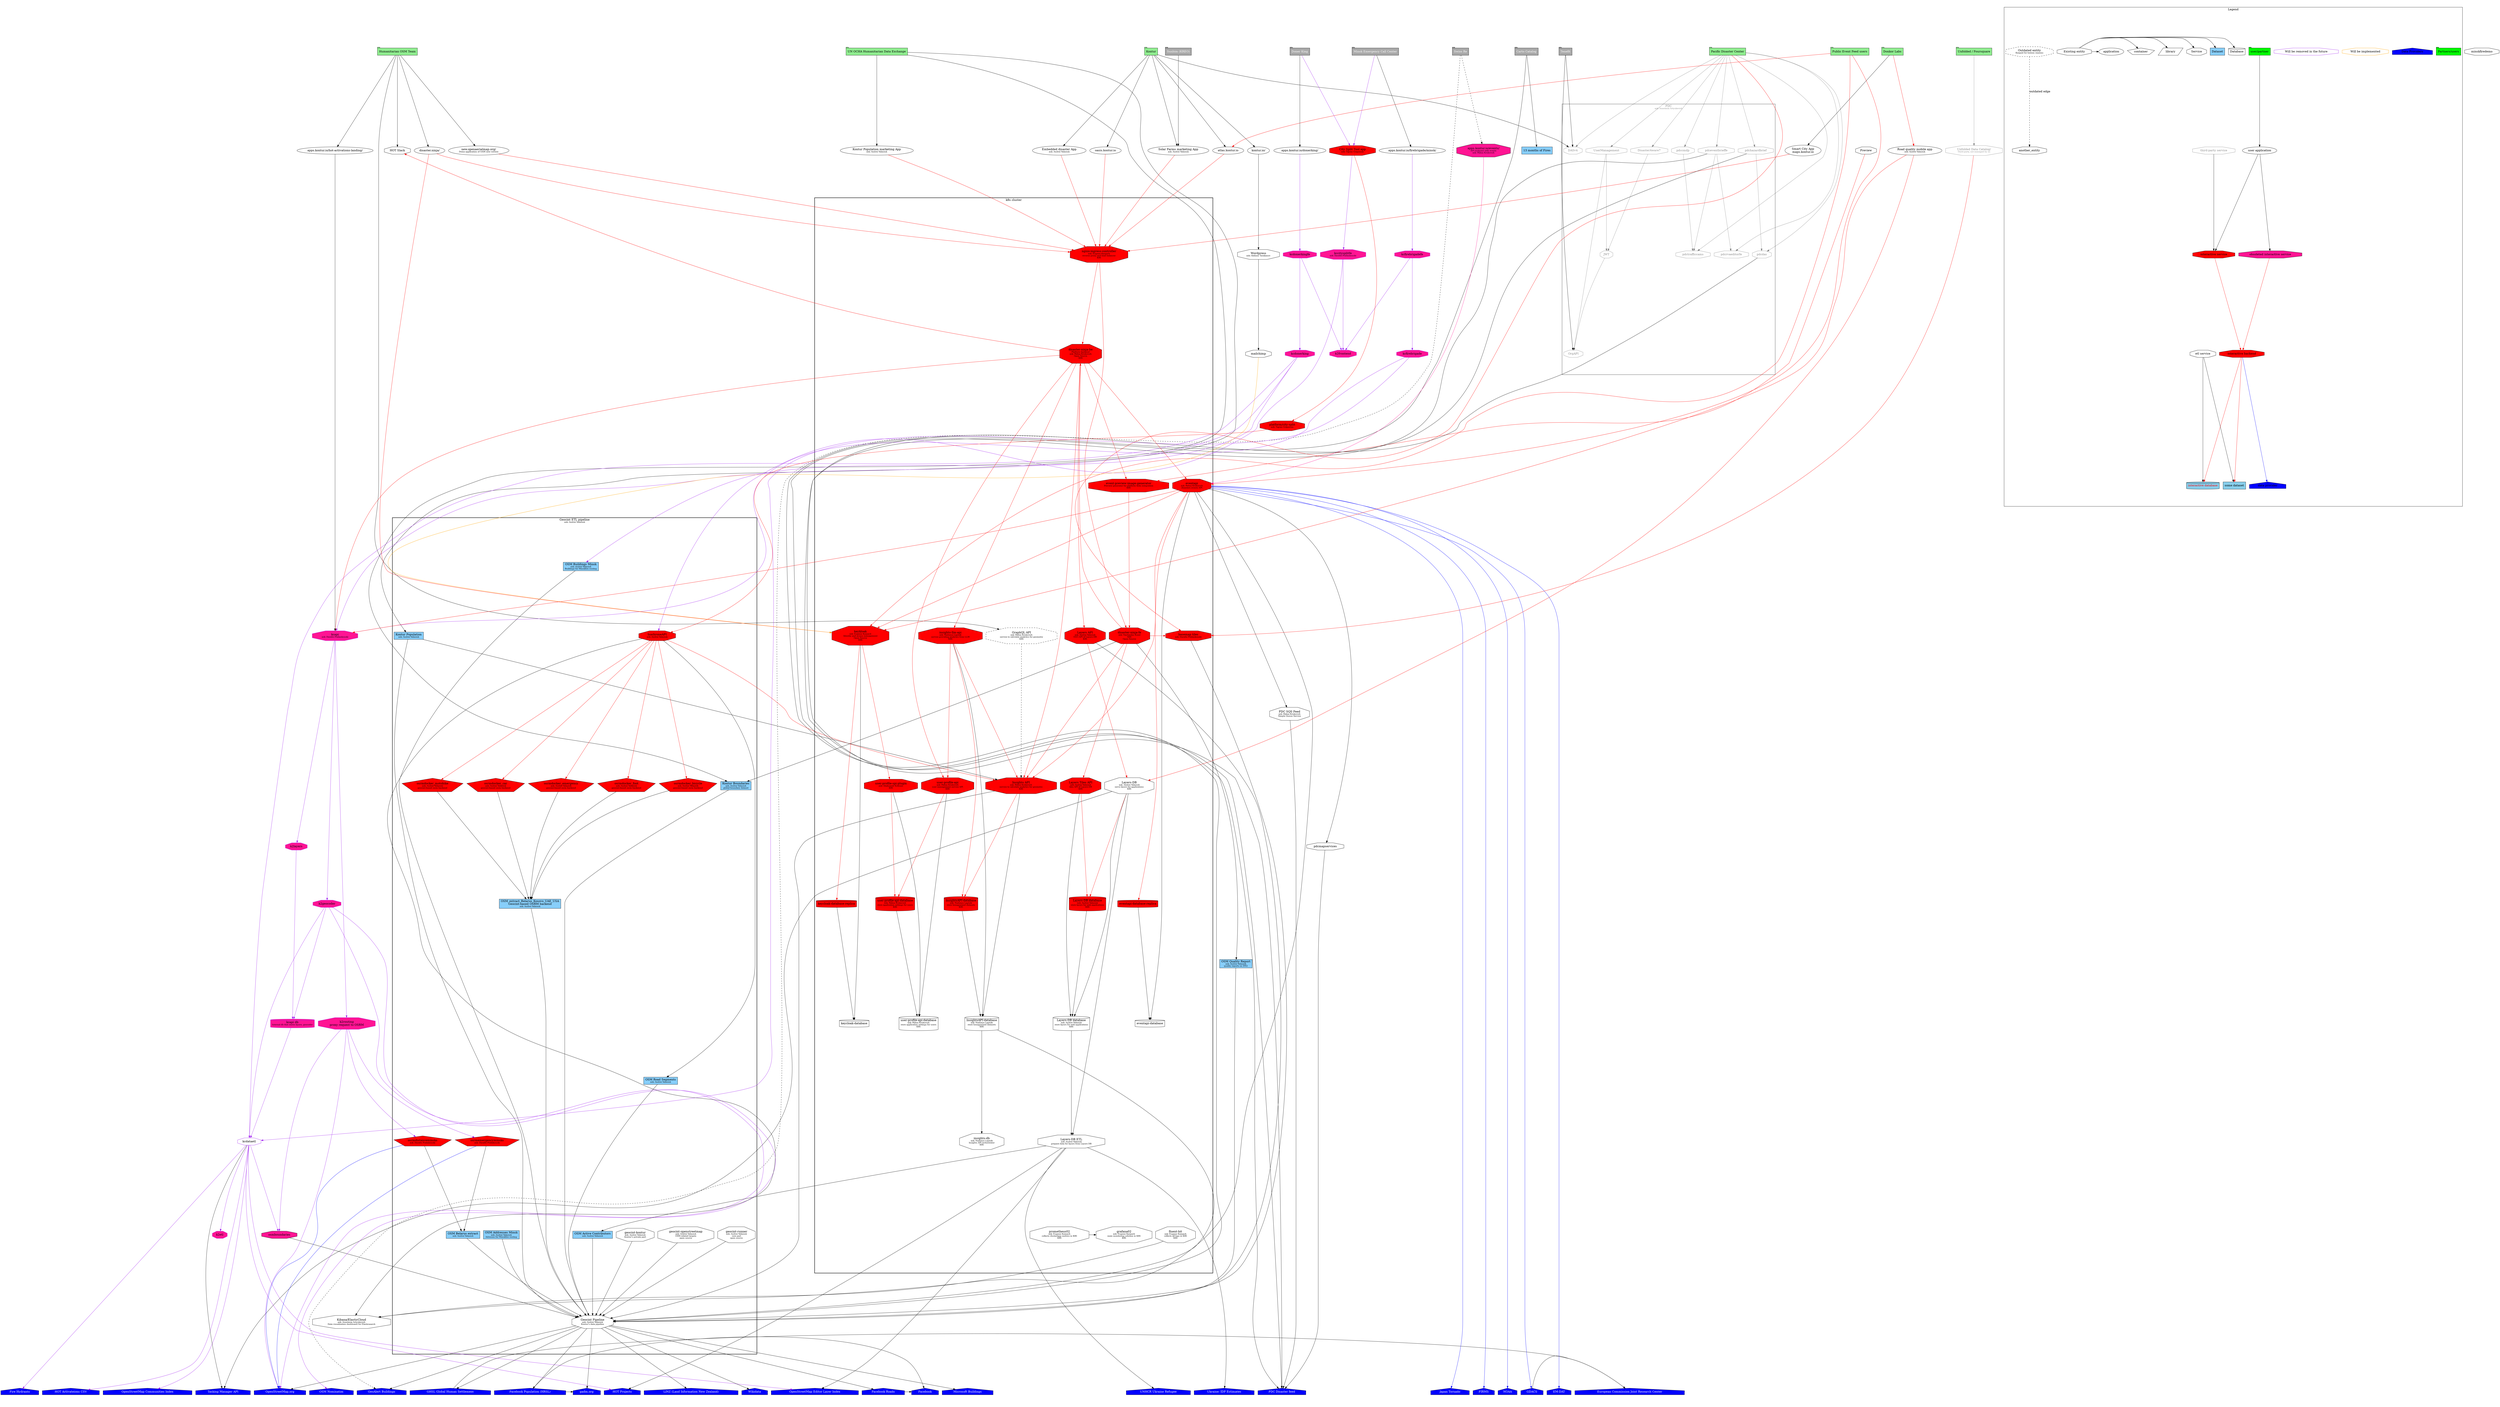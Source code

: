 digraph Platform_services{
    #ratio=auto
    ratio=0.5625
    #ratio=0.7
    #ratio=1.0407 // 1993:1915
    #ratio=1.42
    maxiter=10000
    #compound=true;
    newrank=true
    edge[minlen=1,weight=1]
    node[shape=octagon]
    rankdir=TB // arrows go down

    // customers
    subgraph customers {
      rank=source // topmost always, the source of graph
      node[shape=tab,style=filled,fillcolor=lightgreen]

      subgraph customers_active_commercial {
        HOT           [label="Humanitarian OSM Team",group=hot]
        PDC           [label="Pacific Disaster Center"]
        Kontur        [label="Kontur",group=kontur]
      }

      subgraph customers_active_noncommercial { // active non-commercial engagements
        DonkorLabs    [label="Donkor Labs"]
        HDX           [label="UN OCHA Humanitarian Data Exchange",group=HDX]
        Unfolded      [label="Unfolded / Foursquare",group=Unfolded]
        public_event_feed_users [label="Public Event Feed users"]
      }      

      subgraph customers_inactive { //inactive
        style="dashed"
        node[fontcolor=white,fillcolor=darkgrey]
        Tenefit       [label="Tenefit"]
        DonerKing     [label="Doner King",group=donerking]
        mchs          [label="Minsk Emergency Call Center"]
        cartocatalog  [label="Carto Catalog"] //updated 2021-10-08
        Sunbim                  [label="Sunbim (KREO)"]
        //Vianova [label="Vianova"]
        SwissRe                 [label="Swiss Re"] 
      }
    }


    // user facing
    // external
    subgraph data_providers {
        rank=sink; // bottom-most of the graph

        // grouping is just for better clarity, its not architectural
        node[shape=house,style=filled,fillcolor=blue,fontcolor=white]
        
        subgraph data_providers_hot {
          //rank = same
          hotactivations     [label="HOT Projects"]
          hotactivationscsv  [label="HOT Activateions CSV"]
        }

        subgraph data_providers_meta { 
          //rank = same
          facebookpopulation [label="Facebook Population (HRSL)"]
          facebookroads      [label="Facebook Roads"]
          facebook           [label="Facebook"]
        }

        subgraph data_providers_osm { 
          //rank = same
          osm                [label="OpenStreetMap.org"]
          osmlayers          [label="OpenStreetMap Editor Layer Index"]
          osmnominatim       [label="OSM Nominatim"]
          osmcommunities     [label="OpenStreetMap Communities Index"]
        }
          

        { 
          //rank = same
          firms             [label="FIRMS"] //new
          noaa              [label="NOAA"] //new
          emdat             [label="EM-DAT"] //new
          japantornado      [label="Japan Tornado"] //new??
          firehydrants      [label="Fire Hydrants"] //new
          taskingmanagerapi [label="Tasking Manager API"] //new
        }
          


        subgraph data_providers_ukraine { // Ukraine
          // rank = same
          unhcrukrainerefugee [label="UNHCR Ukraine Refugee"]
          idpestimates [label="Ukraine: IDP Estimates"]
        }

        { // other
          // rank = same
          msbuildings        [label="Microsoft Buildings"]
          geoalertbuildings  [label="GeoAlert Buildings"]
          gdacs              [label="GDACS"]
          ghs                [label="GHSL Global Human Settlement"]
          gadm               [label="gadm.org"]
          jrc                [label="European Commission Joint Research Center"]
          linz               [label="LINZ (Land Information New Zealand)"]
          pdcdisasters       [label="PDC Disaster feed"]
          wikidata           [label="Wikidata"]
        }
    }

    "layers-db" -> taskingmanagerapi
    "kcdataetl" -> taskingmanagerapi

    subgraph wilderness {
      osmboundaries[style=filled,fillcolor=deeppink]
    }

    subgraph legacy {
        //label = "KC legacy stack / wilderness"  // not exactly legacy  -- rather everything not in k8s?
        //style=dashed

        node[style=filled,fillcolor=deeppink,group=kclegacy]
        
        {
          node[group=kc]
          kcapi [label=<kcapi<BR /><FONT POINT-SIZE="10">ask: Darafei Praliaskouski</FONT>>,color=purple]
          "kcapi db" [label=<kcapi db<BR /><FONT POINT-SIZE="10">Internal db that stores layers, geocoder</FONT>>,color=purple,shape=cylinder]
          kcdataetl [color=purple]
        }


        { 
          node[group=k2] 
          k2frontend[color=purple]
          k2routing [label=<k2routing<BR />proxy request to OSRM>]
          k2geocoder
          k2etl [color=purple]
          k2layers[color=purple]
        }

        {
          node[group=firebrig]
          kcfirebrigadefe [color=purple, group="firebrig",style=filled,fillcolor=deeppink]
          kcfirebrigade [color=purple, group="firebrig",style=filled,fillcolor=deeppink]
        }

        { 
          node[group=donerking]
          kcdonerkingfe [color=purple,style=filled,fillcolor=deeppink]
          kcdonerking [color=purple,style=filled,fillcolor=deeppink]
        }

    
        { 
          node[group=citysplit]
          kccitysplitfe [label=<kccitysplitfe<BR /><FONT POINT-SIZE="10">ask: Darafei Praliaskouski</FONT>>,color=purple,style=filled,fillcolor=deeppink]
          citysplit [label="platform/city-split"][label=<platform/city-split<BR /><FONT POINT-SIZE="10">ask: Tigran Grigoryan</FONT>>][style=filled,fillcolor=red]
        }
    }
        
    OSM_quality_report [label=<OSM Quality Report<BR /><FONT POINT-SIZE="10">ask: Andrei Valasiuk<BR />quality reports on DN2</FONT>>,shape=rectangle,style=filled,fillcolor=lightskyblue]

    subgraph cluster_legend {
        label="Legend"
        {
            rank=same;
            "Partners/users" [shape=tab,style=filled,fillcolor=green]
            "Data Providers" [shape=house,style=filled,fillcolor=blue]
            "Will be implemented" [color=orange]
            "Will be removed in the future" [color=purple]
        }

        {
            "user/partner"[shape=tab,style=filled,fillcolor=green]
            "user application"[shape=ellipse]
            "third-party service"[color="#00000075",fontcolor="#00000075"]
            "interactive service"[style=filled,fillcolor=red] 
            "interactive backend"[style=filled,fillcolor=red] 
            "interactive database"[shape=cylinder,style=filled,fillcolor=skyblue,fontcolor=red] 
            "some dataset"[shape=rectangle,style=filled,fillcolor=skyblue] 
            "data provider"[shape=house,style=filled,fillcolor=blue] 
            "etl service"
            "obsoleted interactive service"[style=filled,fillcolor=deeppink] 
            "user/partner"->"user application"
            "user application" -> "interactive service"
            "third-party service" -> "interactive service"
            "user application" -> "obsoleted interactive service"
            "interactive service" -> "interactive backend"[color=red]
            "obsoleted interactive service" -> "interactive backend"[color=red]
            "interactive backend" -> "some dataset"[color=red]
            "interactive backend" -> "interactive database"[color=red]
            "interactive backend" -> "data provider"[color=blue]
            "etl service" -> "some dataset"
            "etl service" -> "interactive database"

        }

        {
            rank=same;
            "Existing entity" [color=black]
            database [label=<Database>,shape=cylinder,color=black]
            "Existing entity" -> database
            dataset [label=<Dataset>,shape=rectangle,style=filled,fillcolor=lightskyblue,color=black]
            "Existing entity" -> dataset
            service [label=<Service>,shape=octagon,color=black]
            "Existing entity" -> service
            library [label=<library>,shape=parallelogram,color=black]
            "Existing entity" -> library
            container [label=<container>,shape=pentagon,color=black]
            "Existing entity" -> container
            ellipse [label=<application>,shape=ellipse,color=black]
            "Existing entity" -> ellipse
        }

        {
            outdated [label=<Outdated entity<BR /><FONT POINT-SIZE="10">Keeped for history reasons</FONT>>,style=dashed]
            another_entity [shape=octagon]
            outdated -> another_entity [label="outdated edge",style=dashed]
        }        
    }

    subgraph kontur_infrastructure {

      subgraph cluster_k8s {
          label="k8s cluster"
          style=bold

          subgraph interactive_workloads {

            node[style=filled,fillcolor=red]
         
            subgraph iw_ingress{
              "nginx-ingress-controller" [label=<nginx-ingress-controller<BR /><FONT POINT-SIZE="10">ask: Eugene Karpach<BR />reverse proxy and load balancer<br/>K8S</FONT>>]

              {
                //rank = same
                "disaster-ninja-be" [label=<disaster-ninja-be<BR /><FONT POINT-SIZE="10">Platform backend<BR />ask: Palina Krukovich<BR />Open Source<BR />K8S</FONT>>, 
                                      group=ninja_components]
                keycloak [label=<keykloak<BR /><FONT POINT-SIZE="10">ask: Eugene Karpach<BR />Identity and access management<BR />Open Source<BR />K8S</FONT>>,
                                      group=users_components]
              }
              

              "disaster-ninja-fe" [label=<disaster-ninja-fe<BR /><FONT POINT-SIZE="10">ask: Viachaslau Kozel<BR />K8S<BR />Open Source</FONT>>,
                                    group=ninja_components]
 
              {
                rank=same
                "basemap tiles"  [label=<basemap tiles<BR /><FONT POINT-SIZE="10">ask: Darafei Praliaskouski</FONT>>] // updated 2024-07-11

                graphqlapi [label=<GraphQL API<BR /><FONT POINT-SIZE="10">ask: Palina Krukovich<BR />service to calculate analytics for geometry<BR />K8S</FONT>>, 
                            style=dashed, fillcolor=white, group=insights_components]
              }
              // unranked due to big number of outedges  
              eventapi [label=<eventapi<BR /><FONT POINT-SIZE="10">ask: Palina Krukovich<BR />disasters events API</FONT>>,
                                      group=events_components]
            }

            subgraph iw_ninja { 
              node[group=ninja_components]
              "event-preview-image-generator" [label=<event-preview-image-generator<BR /><FONT POINT-SIZE="10">Preview generator for platform links integration<BR />K8S</FONT>>]
            }

            subgraph iw_layers {
              node[group=layers_components]
              "layers-tiles-api" [label=<Layers Tiles API<BR /><FONT POINT-SIZE="10">ask: Andrei Valasiuk<BR />tiles API of Layers-DB<BR />K8S</FONT>>]
              "Layers-API"       [label=<Layers API<BR /><FONT POINT-SIZE="10">ask: Andrei Valasiuk<BR />OGC-API of Layers-DB<BR />K8S</FONT>>]
              "layers-db" [label=<Layers-DB<BR /><FONT POINT-SIZE="10">ask: Andrei Valasiuk<BR />serve layers for applications<BR />K8S</FONT>>]
            }

            subgraph iw_users {
              node[group=users_components]
              "user-profile-api" [label=<user-profile-api<FONT POINT-SIZE="10"><BR />ask: Palina Krukovich<BR />user management service API<BR />K8S</FONT>>]

              "user-profile-spi-plugin" [label=<user-profile-spi-plugin<FONT POINT-SIZE="10"><BR />ask: Aliaksandr Kolesen<BR />K8S</FONT>>]
            }

            subgraph iw_insights {
              node[group=insights_components]
              insightsapi [label=<Insights API<BR /><FONT POINT-SIZE="10">ask: Palina Krukovich<BR />service to calculate analytics for geometry<BR />K8S</FONT>>]
              "insights-llm-api" [label=<insights-llm-api<BR /><FONT POINT-SIZE="10">ask: Nadzeya Laptsik<BR />service providing analytics from LLM<BR />K8S</FONT>>]
            }

            subgraph iw_databases {
              rank=same
              node[shape=cylinder]
              "layers-db-database-replica" [label=<Layers-DB database<BR /><FONT POINT-SIZE="10">ask: Andrei Valasiuk<BR />store layers for web-applications<BR />K8S</FONT>>,
                                      group=layers_components]
              "user-profile-api-database-replica" [label=<user-profile-api-database<FONT POINT-SIZE="10"><BR />ask: Palina Krukovich<BR />store application settings for users<BR />K8S</FONT>>,
                                            group=users_components]
              "insightsapi-database-replica" [label=<InsightsAPI-database<FONT POINT-SIZE="10"><BR />ask: Nadzeya Laptsik<BR />store hexagonized datasets<BR />K8S</FONT>>,
                                            group=insights_components]
              "eventapi-database-replica"[group=events_components]
              "keycloak-database-replica"[group=users_components]
            }

          }

          subgraph noninteractive_workloads {
            subgraph nw_observability {
              node[group=observability_components]
              rank=same
              "prometheus02" [label=<prometheus02<BR /><FONT POINT-SIZE="10">ask: Eugene Karpach<BR />collects cluster/app metrics in K8S<BR />K8S</FONT>>]
              "grafana02" [label=<grafana02<BR /><FONT POINT-SIZE="10">ask: Eugene Karpach<BR />main monitoring solution in K8S<BR />K8S</FONT>>]
              "fluent-bit" [label=<fluent-bit<FONT POINT-SIZE="10"><BR />ask: Eugene Karpach<BR />collects all logs in K8S<BR />K8S</FONT>>]
            }

            "layers-etl" [label=<Layers-DB ETL<BR /><FONT POINT-SIZE="10">ask: Andrei Valasiuk<BR />prepare data for layers from Layers DB</FONT>>, 
                          group=layers_components]
            "insights-db" [label=<insights-db<BR /><FONT POINT-SIZE="10">ask: Nadzeya Laptsik<BR />Insights API orchestrator<BR />K8S</FONT>>,
                          group=insights_components]
            subgraph nw_databases {
              rank=same
              node[shape=cylinder]
              "layers-db-database" [label=<Layers-DB database<BR /><FONT POINT-SIZE="10">ask: Andrei Valasiuk<BR />store layers for web-applications<BR />K8S</FONT>>,
                                      group=layers_components]
              "user-profile-api-database" [label=<user-profile-api-database<FONT POINT-SIZE="10"><BR />ask: Palina Krukovich<BR />store application settings for users<BR />K8S</FONT>>,
                                            group=users_components]
              "insightsapi-database" [label=<InsightsAPI-database<FONT POINT-SIZE="10"><BR />ask: Nadzeya Laptsik<BR />store hexagonized datasets<BR />K8S</FONT>>,
                                            group=insights_components]
              "eventapi-database"[group=events_components]
              "keycloak-database"[group=users_components]
  
            }
          }

          
         keycloak -> "keycloak-database-replica"[color=red] // is it really aware of replica?
         keycloak -> "keycloak-database"
         eventapi -> "eventapi-database-replica"[color=red] // is it really aware of replica?
         eventapi -> "eventapi-database"

         "layers-db-database-replica" -> "layers-db-database"
         "user-profile-api-database-replica" -> "user-profile-api-database"
         "insightsapi-database-replica" -> "insightsapi-database"
         "eventapi-database-replica" -> "eventapi-database"
         "keycloak-database-replica" -> "keycloak-database"          

      }
      
      subgraph cluster_geocint {
          label=<Geocint ETL pipeline<BR /><FONT POINT-SIZE="10">ask: Andrei Valasiuk</FONT>>
          style=bold

          "geocint-runner" [label=<geocint-runner<BR /><FONT POINT-SIZE="10">ask: Andrei Valasiuk<BR />core part<BR />open source</FONT>>]
          "geocint-openstreetmap" [label=<geocint-openstreetmap<BR /><FONT POINT-SIZE="10">ask: Andrei Valasiuk<BR />OSM-related targets<BR />open source</FONT>>]
          "geocint-kontur" [label=<geocint-kontur<BR /><FONT POINT-SIZE="10">ask: Andrei Valasiuk<BR />Kontur's private part</FONT>>]
          geocint [label=<Geocint Pipeline<BR /><FONT POINT-SIZE="10">ask: Andrei Valasiuk<BR />Kontur's data pipeline</FONT>>]
          isochroneapi [label=<IsochroneAPI<BR /><FONT POINT-SIZE="10">ask: Andrei Valasiuk</FONT>>]

          subgraph geocint_osrm_containers {
              // rank=same
              node[shape=pentagon,style=filled,fillcolor=red]

              osrmemergencyminsk [label=<osrmemergencyminsks<BR /><FONT POINT-SIZE="10">ask: Darafei Praliakouski</FONT>>]
              osrmdistanceminsk [label=<osrmdistanceminsks<BR /><FONT POINT-SIZE="10">ask: Darafei Praliakouski</FONT>>]
              osrmdocker_motobike [label=<osrmdocker_motobike<BR /><FONT POINT-SIZE="10">ask: Andrei Valasiuk<BR />geocint-based osrm backend</FONT>>]
              osrmdocker_foot [label=<osrmdocker_foot<BR /><FONT POINT-SIZE="10">ask: Andrei Valasiuk<BR />geocint-based osrm backend</FONT>>]
              osrmdocker_emergency [label=<osrmdocker_emergency<BR /><FONT POINT-SIZE="10">ask: Andrei Valasiuk<BR />geocint-based osrm backend</FONT>>]
              osrmdocker_bicycle [label=<osrmdocker_bicycle<BR /><FONT POINT-SIZE="10">ask: Andrei Valasiuk<BR />geocint-based osrm backend</FONT>>]
              osrmdocker_car [label=<osrmdocker_car<BR /><FONT POINT-SIZE="10">ask: Andrei Valasiuk<BR />geocint-based osrm backend</FONT>>]
          }

          subgraph geocint_datasets {          
            // rank = same
            node[shape=rectangle,style=filled,fillcolor=lightskyblue]

            subgraph geocint_datasets_global {
              osmroadsegments [label=<OSM Road Segments<BR /><FONT POINT-SIZE="10">ask: Andrei Valasiuk</FONT>>]
              konturpopulation [label=<Kontur Population<BR /><FONT POINT-SIZE="10">ask: Andrei Valasiuk</FONT>>]
              kontur_boundaries [label=<Kontur Boundaries<BR /><FONT POINT-SIZE="10">ask: Andrei Valasiuk<BR />global boundary dataset</FONT>>]
              osmcontributorstiles [label=<OSM Active Contributors<BR /><FONT POINT-SIZE="10">ask: Andrei Valasiuk</FONT>>]
            }
            subgraph geocint_datasets_minsk {
              addressesminsk [label=<OSM Addresses Minsk<BR /><FONT POINT-SIZE="10">ask: Andrei Valasiuk<BR />Adresses for Minskfire routing</FONT>>    ]
              buildingsminsk [label=<OSM Buildings Minsk<BR /><FONT POINT-SIZE="10">ask: Andrei Valasiuk<BR />Buildings for Minskfire routing</FONT>>]
              belarusosmpbf [label=<OSM Belarus extract<BR /><FONT POINT-SIZE="10">ask: Andrei Valasiuk</FONT>>]
              pdsdataset  [label=<OSM_extract_Belarus_Kosovo_UAE_USA<BR />Geocint-based OSRM backend<BR /><FONT POINT-SIZE="10">ask: Andrei Valasiuk</FONT>>]//Area of interest updated 2024-30-01
            }
          }
      } 

    }

    // prevent observability group from being considered 'source', popping whole graph up
    "layers-etl" -> "fluent-bit"[style=invis]
    "insightsapi" -> "fluent-bit"[style=invis]
    
    //"nginx-ingress-controller" -> graphqlapi[style=invis]

    k2geocoder -> osmnominatim [color=purple]

    "user-profile-api" -> "user-profile-api-database-replica"[color=red]
    "user-profile-api" -> "user-profile-api-database"
    "user-profile-spi-plugin" -> "user-profile-api-database-replica"[color=red]
    "user-profile-spi-plugin" -> "user-profile-api-database"

    keycloak -> "user-profile-spi-plugin"[color=red]
    eventapi -> keycloak[color=red]

    "disaster-ninja-fe" -> "basemap tiles"[color=red,constraint=false]
    "basemap tiles" -> geocint

    previewapp -> "event-preview-image-generator"[color=red]

    "disaster-ninja-fe" ->  "disaster-ninja-be"[color=red]
    "disaster-ninja-fe" -> kontur_boundaries
    "disaster-ninja-fe" -> OSM_quality_report
    "disaster-ninja-fe" -> "layers-tiles-api"[color=red]

    "disaster-ninja-be" -> "user-profile-api"[color=red]
    "disaster-ninja-be" -> "event-preview-image-generator"[color=red]
    "event-preview-image-generator" -> "disaster-ninja-fe"[color=red]
    "disaster-ninja-be" -> insightsapi[color=red]
    "disaster-ninja-fe" -> insightsapi[color=red]
    "disaster-ninja-be" -> "insights-llm-api"[color=red]
    graphqlapi -> insightsapi[style=dashed]
    "disaster-ninja-be" -> kcapi[color=red]
    "disaster-ninja-be" -> eventapi[color=red]
    "disaster-ninja-be" -> "Layers-API"[color=red]

    "HOT Slack" -> "disaster-ninja-be"[color=red,dir=back] // reversed data flow, push to Slack

    "nginx-ingress-controller" -> "disaster-ninja-fe"[color=red] 
    "nginx-ingress-controller" -> "disaster-ninja-be" [color=red]

    SwissRe -> geoalertbuildings [style=dashed]
    SwissRe -> eventapiprod [style=dashed]

    "Layers-API" -> "layers-db"[color=red]
    "layers-tiles-api" -> "layers-db-database-replica"[color=red] 
    "layers-tiles-api" -> "layers-db-database"
    "layers-db" -> "layers-etl"
    "layers-db" -> "layers-db-database-replica"[color=red]  
    "layers-db" -> "layers-db-database"  
    "layers-db-database" -> "layers-etl"

    "layers-etl" -> hotactivations
    "layers-etl" -> osmcontributorstiles
    "layers-etl" -> unhcrukrainerefugee
    "layers-etl" -> idpestimates
    "layers-etl" -> osmlayers
    

    gdacs -> jrc
    ghs -> jrc
    facebookpopulation -> facebook
    facebookroads -> facebook


    subgraph client_apps {


        subgraph same_ranked_client_apps {
          rank=same;

          {
            node[shape=octagon]
            eventapiprod [label=<apps.kontur.io/events/<BR /><FONT POINT-SIZE="10">API endpoint with events<BR />ask: Palina Krukovich</FONT>>,
                              style=filled,fillcolor=deeppink]

            "Unfolded Data Catalog"[label=<Unfolded Data Catalog/<BR /><FONT POINT-SIZE="10">Third-party, not managed by us</FONT>>,
                                    color="#00000075",
                                    fontcolor="#00000075",
                                    group=Unfolded]
          }

          {
            node[shape=ellipse]

            {
              donerkingapp [label="apps.kontur.io/donerking/",group="donerking"]
              mchsapp [label="apps.kontur.io/firebrigade/minsk/",group="firebrig"]
            }

            {
              konturwebsite [label="kontur.io/",group=konturwebsite]

              atlasapp [label="atlas.kontur.io"]
              oasisapp [label="oasis.kontur.io"]
              previewapp[label="Preview"]
            }

            {
              hotlandingpage [label="apps.kontur.io/hot-activations-landing/",group="hot"]
              "HOT Slack" [group="hot"]
              oam [label=<new.openaerialmap.org/<BR /><FONT POINT-SIZE="10">Demo application of OAM new version</FONT>>,group="hot"]
            }


            {
              roadqualityapp [label=<Road quality mobile app<BR /><FONT POINT-SIZE="10">ask: Andrei Valasiuk</FONT>>,group="donkor"]
              smartcity [label=<Smart City App<BR />maps.kontur.io>,group="donkor"]
            }

            solarfarm [label=<Solar Farms marketing App<BR /><FONT POINT-SIZE="10">ask: Andrei Valasiuk</FONT>>]
            embeddedpop [label=<Kontur Population marketing App<BR /><FONT POINT-SIZE="10">ask: Andrei Valasiuk</FONT>>,group="HDX"]
            embeddeddisaster [label=<Embedded disaster App<BR /><FONT POINT-SIZE="10">ask: Andrei Valasiuk</FONT>>]

          }
        }

        subgraph special_client_app {
          node[shape=ellipse]
          disasterninja [label="disaster.ninja/"]
        }
    }

    Unfolded -> "Unfolded Data Catalog"[color="#00000075"] //updated 2021-10-08

    disasterninja -> keycloak[color=red]
    Sunbim -> solarfarm

    DonkorLabs -> smartcity
    DonkorLabs -> roadqualityapp -> keycloak[color=red]

    roadqualityapp -> "layers-db"[color=red]

    PDC -> "basemap tiles"[color=red] // updated 2024-07-11

    { //// to be removed unless these apps really communicate with disaster.ninja somehow
      //embeddedpop -> disasterninja
      //embeddeddisaster -> disasterninja
      //oam -> disasterninja
      //smartcity -> disasterninja
      //solarfarm -> disasterninja

    }


    {
      edge[color=red]
      embeddedpop -> "nginx-ingress-controller"
      embeddeddisaster -> "nginx-ingress-controller"
      oam -> "nginx-ingress-controller"
      smartcity -> "nginx-ingress-controller"
      solarfarm -> "nginx-ingress-controller"
      disasterninja -> "nginx-ingress-controller"
      atlasapp -> "nginx-ingress-controller"
      oasisapp -> "nginx-ingress-controller"
    }

    public_event_feed_users -> keycloak[color=red]
    public_event_feed_users -> eventapi[color=red]
    public_event_feed_users -> atlasapp[color=red]
    HOT -> disasterninja
    HOT -> hotlandingpage //new
    HOT -> "HOT Slack"
    HOT -> oam
    HOT -> graphqlapi
    Kontur -> solarfarm
    Kontur -> embeddeddisaster
    Kontur -> atlasapp
    Kontur -> oasisapp
    
    "Unfolded Data Catalog" -> "basemap tiles"[color=red] //updated 2021-10-08

    "13 months of Fires" [label=<13 months of Fires>,shape=rectangle,style=filled,fillcolor=lightskyblue]
    cartocatalog -> "13 months of Fires"//updated 2021-10-08
    cartocatalog -> geocint //updated 2021-10-08

    eventapiprod -> eventapi[color=deeppink]
    hotlandingpage -> kcapi //new
    CSTAPP [label=<City Split Tool app<BR /><FONT POINT-SIZE="10">ask: Tigran Grigoryan</FONT>>,style=filled,fillcolor=red]
    mchs -> CSTAPP[color=purple]
    DonerKing -> CSTAPP [color=purple]

    CSTAPP -> citysplit[color=red]
    isochroneapi[style=filled,fillcolor=red]
    citysplit -> isochroneapi[color=red]
    insightsapi -> "insightsapi-database-replica"[color=red]
    insightsapi -> "insightsapi-database" // does it perform writes?
    "insightsapi-database" -> "insights-db"
    "insights-llm-api" -> "insightsapi-database-replica"[color=red]
    "insights-llm-api" -> "insightsapi-database"
    "insights-llm-api" -> "user-profile-api"[color=red]
    "insights-llm-api" -> insightsapi[color=red]
    
    konturpopulation -> insightsapi // updated 2021-10-08
    isochroneapi -> insightsapi[color=red] //new

    eventapi -> insightsapi[color=red] //new
    isochroneapi -> osmroadsegments
    osmroadsegments -> geocint
    buildingsminsk -> geocint
    osmcontributorstiles -> geocint
    addressesminsk -> geocint
    insightsapi -> geocint
    belarusosmpbf -> geocint
    pdsdataset -> geocint //updated 2021-10-08
    osrmdocker_foot -> pdsdataset //updated 2021-10-08
    osrmdocker_bicycle -> pdsdataset //updated 2021-10-08
    osrmdocker_car -> pdsdataset //updated 2021-10-08
    osrmdocker_emergency -> pdsdataset //updated 2021-10-08
    osrmdocker_motobike -> pdsdataset //updated 2021-10-08
    isochroneapi -> osrmdocker_foot[color=red]  //updated 2021-10-08
    isochroneapi -> osrmdocker_bicycle[color=red] //updated 2021-10-08
    isochroneapi -> osrmdocker_car[color=red] //updated 2021-10-08
    isochroneapi -> osrmdocker_emergency[color=red] //updated 2021-10-08
    isochroneapi -> osrmdocker_motobike[color=red]   //updated 2021-10-08

    osrmemergencyminsk -> belarusosmpbf
    osrmdistanceminsk -> belarusosmpbf
    konturpopulation -> geocint
    HDX -> konturpopulation
    HDX -> kontur_boundaries
    HDX -> embeddedpop



    "geocint-runner" -> geocint
    "geocint-openstreetmap" -> geocint
    "geocint-kontur" -> geocint
    "Layers-API" -> geocint
    geocint -> osm
    geocint -> facebookpopulation
    facebookpopulation -> gadm
    geocint -> gadm
    geocint -> ghs
    geocint -> facebookroads
    geocint -> msbuildings
    geocint -> geoalertbuildings
    geocint -> wikidata
    geocint -> linz

    "insightsapi-database" -> geocint
    kontur_boundaries -> geocint //updates 2021-10-08
    OSM_quality_report -> geocint //updated 2021-10-08 Sasha Petrov
    osmboundaries -> geocint

    kccitysplitfe -> isochroneapi [color=purple]
    CSTAPP -> kccitysplitfe [color=purple]


    // lets use deeppink for outdated+interactive
    eventapi -> gdacs[color=blue]
    eventapi -> firms[color=blue] //new
    eventapi -> noaa[color=blue] //new
    eventapi -> emdat[color=blue] //new
    eventapi -> japantornado[color=blue] //new
    eventapi -> kcapi[color=red]

  
    DonerKing -> donerkingapp
    donerkingapp -> kcdonerkingfe [color=purple]
    kcdonerkingfe -> kcdonerking [color=purple]
    kcdonerking -> buildingsminsk[color=purple]
    kcdonerking -> kcdataetl [color=purple]


    kcdataetl -> hotactivations [color=purple]
    kcdataetl -> hotactivationscsv [color=purple]
    kcdataetl -> osmcommunities [color=purple]
    kcdataetl -> osmlayers [color=purple]
    kcdataetl -> k2etl [color=purple]
    kcdataetl -> osmboundaries [color=purple]
    kcdataetl -> firehydrants [color=purple]
   
    mchs -> mchsapp
    mchsapp -> kcfirebrigadefe [color=purple]
    kcfirebrigadefe -> kcfirebrigade [color=purple]
    kcfirebrigade -> kcdataetl [color=purple]

    kcapi [color=purple]
    kcdonerking -> kcapi [color=purple]
    kcfirebrigade -> kcapi [color=purple]

    pdcsqs [label=<PDC SQS Feed<BR /><FONT POINT-SIZE="10">ask: Palina Krukovich<BR />Simple Queue Service</FONT>>]
    
    eventapi -> pdcsqs -> pdcdisasters
    eventapi -> pdcmapservices -> pdcdisasters


    kcapi -> k2layers [color=purple]
    k2layers -> "kcapi db" [color=purple]
    k2geocoder -> "kcapi db" [color=purple]
    "kcapi db" -> kcdataetl [color=purple]
    minskfiredemo 
    k2routing [color=purple]
    kcapi -> k2routing [color=purple]
    k2routing -> osm [color=purple]
    k2routing -> osrmemergencyminsk [color=purple]
    k2routing -> osmboundaries [color=purple] // accoring to A.Kalenik
    osrmemergencyminsk -> osm[color=blue]
    k2routing -> osrmdistanceminsk [color=purple]
    osrmdistanceminsk -> osm[color=blue]
    k2geocoder [color=purple]
    kcapi -> k2geocoder [color=purple]
    k2geocoder -> osm [color=purple]
    k2geocoder -> kcdataetl [color=purple]
    kcdonerkingfe -> k2frontend [color=purple]
    kcfirebrigadefe -> k2frontend [color=purple]
    kccitysplitfe -> k2frontend [color=purple]

    subgraph cluster_PDC {
        label=<PDC<BR /><FONT POINT-SIZE="10">ask: Anastasia Artyukevich</FONT>>
        style=bold
        color="#00000075"
        fontcolor="#00000075"

        node[color="#00000075",fontcolor="#00000075"]
        edge[color="#00000075"]

        pdcrvaeditorfe        
        pdceventbrieffe        
        pdchazardbrief        
        pdcdas        
        pdctrafficcams 
        DASv4          
        UserManagement
        DisasterAware7
        pdccmdp   
        OrgAPI
        JWT

    }

    {
      edge[color="#00000075"]
      PDC -> pdcrvaeditorfe
      PDC -> pdceventbrieffe
      PDC -> pdchazardbrief
      PDC -> pdcdas
      PDC -> pdctrafficcams
      PDC -> UserManagement         // update 2021-10-8
      PDC -> DisasterAware7 -> JWT -> OrgAPI // update 2021-10-8
      PDC -> DASv4 // update 2021-10-8
      PDC -> pdccmdp -> pdctrafficcams
      pdceventbrieffe -> pdctrafficcams
      pdceventbrieffe -> pdcrvaeditorfe
      pdchazardbrief -> pdcdas
      UserManagement -> OrgAPI // update 2021-10-8
      UserManagement -> JWT
    }

    pdceventbrieffe -> pdcdisasters
    pdchazardbrief -> pdcdisasters
    pdcdas -> pdcdisasters
    Tenefit -> OrgAPI // update 2021-10-8
    Tenefit -> DASv4 // update 2021-10-8
    Kontur -> DASv4 // update 2021-10-8

    subgraph kontur_website_stack {
      wordpress [label=<Wordpress<BR /><FONT POINT-SIZE="10">ask: Aleksey Tarakanov</FONT>>,group=konturwebsite]
      mailchimp [group=konturwebsite]
      Kontur -> konturwebsite -> wordpress -> mailchimp
      mailchimp -> keycloak [color=orange]
    }


    "prometheus02" -> grafana02
    kibana [label=<Kibana/ElasticCloud<BR /><FONT POINT-SIZE="10">ask: Anastasia Artyukevich<BR />Data visualization dashboard for Elasticsearch</FONT>>]
    
    // for clarity we suppress Kontur-kibana/grafana links. Its kind of obvious we use them 
    Kontur -> grafana02[style=invis]
    Kontur -> kibana[style=invis] //updated 2021-10-08
   
    eventapi -> kibana//updated 2021-10-08
    isochroneapi -> kibana//updated 2021-10-08
    "fluent-bit" -> kibana
    

}
